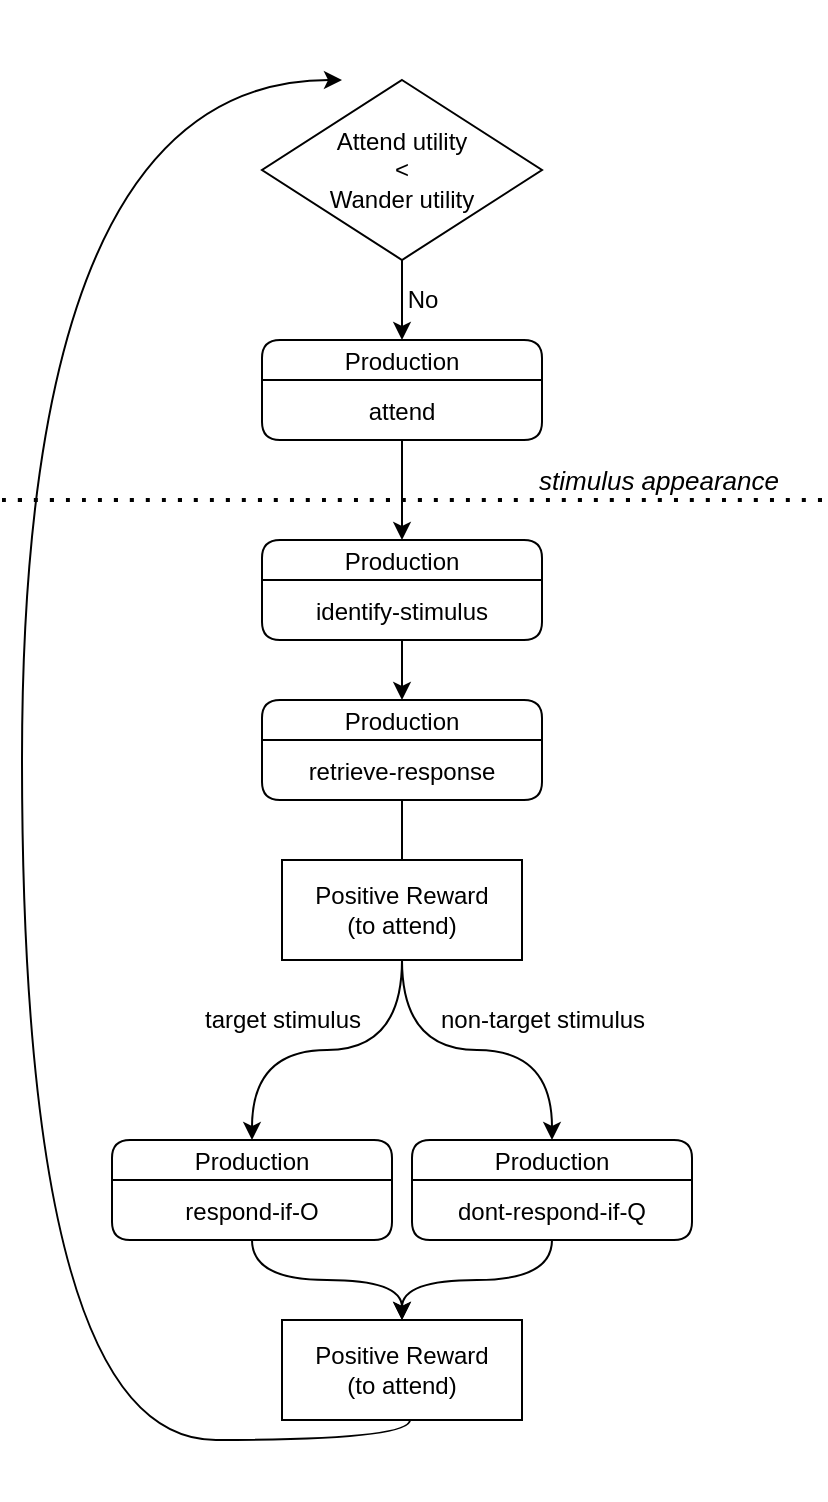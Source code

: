 <mxfile>
    <diagram id="C5RBs43oDa-KdzZeNtuy" name="Page-1">
        <mxGraphModel dx="1518" dy="747" grid="1" gridSize="10" guides="1" tooltips="1" connect="1" arrows="1" fold="1" page="0" pageScale="1" pageWidth="827" pageHeight="1169" background="none" math="0" shadow="0">
            <root>
                <mxCell id="WIyWlLk6GJQsqaUBKTNV-0"/>
                <mxCell id="WIyWlLk6GJQsqaUBKTNV-1" parent="WIyWlLk6GJQsqaUBKTNV-0"/>
                <mxCell id="0" value="" style="swimlane;fontSize=12;strokeColor=none;gradientColor=none;swimlaneFillColor=none;dashed=1;opacity=80;fillColor=none;swimlaneLine=0;" vertex="1" parent="WIyWlLk6GJQsqaUBKTNV-1">
                    <mxGeometry x="-50" y="50" width="400" height="750" as="geometry"/>
                </mxCell>
                <mxCell id="1" value="Production" style="swimlane;fontStyle=0;childLayout=stackLayout;horizontal=1;startSize=20;horizontalStack=0;resizeParent=1;resizeParentMax=0;resizeLast=0;collapsible=1;marginBottom=0;rounded=1;shadow=0;glass=0;fillColor=none;" vertex="1" parent="0">
                    <mxGeometry x="130" y="270" width="140" height="50" as="geometry"/>
                </mxCell>
                <mxCell id="2" value="identify-stimulus" style="text;strokeColor=none;fillColor=none;align=center;verticalAlign=middle;spacingLeft=4;spacingRight=4;overflow=hidden;points=[[0,0.5],[1,0.5]];portConstraint=eastwest;rotatable=0;rounded=1;shadow=0;glass=0;" vertex="1" parent="1">
                    <mxGeometry y="20" width="140" height="30" as="geometry"/>
                </mxCell>
                <mxCell id="3" value="Production" style="swimlane;fontStyle=0;childLayout=stackLayout;horizontal=1;startSize=20;horizontalStack=0;resizeParent=1;resizeParentMax=0;resizeLast=0;collapsible=1;marginBottom=0;rounded=1;shadow=0;glass=0;fillColor=none;" vertex="1" parent="0">
                    <mxGeometry x="130" y="350" width="140" height="50" as="geometry"/>
                </mxCell>
                <mxCell id="4" value="retrieve-response" style="text;strokeColor=none;fillColor=none;align=center;verticalAlign=middle;spacingLeft=4;spacingRight=4;overflow=hidden;points=[[0,0.5],[1,0.5]];portConstraint=eastwest;rotatable=0;rounded=1;shadow=0;glass=0;" vertex="1" parent="3">
                    <mxGeometry y="20" width="140" height="30" as="geometry"/>
                </mxCell>
                <mxCell id="5" value="Production" style="swimlane;fontStyle=0;childLayout=stackLayout;horizontal=1;startSize=20;horizontalStack=0;resizeParent=1;resizeParentMax=0;resizeLast=0;collapsible=1;marginBottom=0;rounded=1;shadow=0;glass=0;swimlaneFillColor=none;fillColor=none;" vertex="1" parent="0">
                    <mxGeometry x="55" y="570" width="140" height="50" as="geometry"/>
                </mxCell>
                <mxCell id="6" value="respond-if-O" style="text;strokeColor=none;fillColor=none;align=center;verticalAlign=middle;spacingLeft=4;spacingRight=4;overflow=hidden;points=[[0,0.5],[1,0.5]];portConstraint=eastwest;rotatable=0;rounded=1;shadow=0;glass=0;" vertex="1" parent="5">
                    <mxGeometry y="20" width="140" height="30" as="geometry"/>
                </mxCell>
                <mxCell id="7" value="Production" style="swimlane;fontStyle=0;childLayout=stackLayout;horizontal=1;startSize=20;horizontalStack=0;resizeParent=1;resizeParentMax=0;resizeLast=0;collapsible=1;marginBottom=0;rounded=1;shadow=0;glass=0;fillColor=none;" vertex="1" parent="0">
                    <mxGeometry x="205" y="570" width="140" height="50" as="geometry"/>
                </mxCell>
                <mxCell id="8" value="dont-respond-if-Q" style="text;strokeColor=none;fillColor=none;align=center;verticalAlign=middle;spacingLeft=4;spacingRight=4;overflow=hidden;points=[[0,0.5],[1,0.5]];portConstraint=eastwest;rotatable=0;rounded=1;shadow=0;glass=0;" vertex="1" parent="7">
                    <mxGeometry y="20" width="140" height="30" as="geometry"/>
                </mxCell>
                <mxCell id="9" value="Positive Reward&lt;br&gt;(to attend)" style="rounded=0;whiteSpace=wrap;html=1;fontSize=12;fillColor=none;" vertex="1" parent="0">
                    <mxGeometry x="140" y="660" width="120" height="50" as="geometry"/>
                </mxCell>
                <mxCell id="10" value="target stimulus" style="edgeStyle=orthogonalEdgeStyle;curved=1;rounded=0;orthogonalLoop=1;jettySize=auto;html=1;entryX=0.5;entryY=0;entryDx=0;entryDy=0;labelBackgroundColor=none;startArrow=none;fontSize=12;" edge="1" parent="0" source="16" target="5">
                    <mxGeometry x="0.273" y="-15" relative="1" as="geometry">
                        <mxPoint as="offset"/>
                        <mxPoint x="204.0" y="470" as="sourcePoint"/>
                    </mxGeometry>
                </mxCell>
                <mxCell id="11" value="&lt;div style=&quot;font-size: 12px;&quot;&gt;non-target stimulus&lt;/div&gt;" style="edgeStyle=orthogonalEdgeStyle;curved=1;rounded=0;orthogonalLoop=1;jettySize=auto;html=1;labelBackgroundColor=none;exitX=0.5;exitY=1;exitDx=0;exitDy=0;fontSize=12;" edge="1" parent="0" source="16" target="7">
                    <mxGeometry x="0.394" y="15" relative="1" as="geometry">
                        <mxPoint as="offset"/>
                        <mxPoint x="204.0" y="470" as="sourcePoint"/>
                    </mxGeometry>
                </mxCell>
                <mxCell id="12" style="edgeStyle=orthogonalEdgeStyle;curved=1;html=1;labelBackgroundColor=none;fontSize=12;endArrow=classic;endFill=1;" edge="1" parent="0" source="5" target="9">
                    <mxGeometry relative="1" as="geometry"/>
                </mxCell>
                <mxCell id="13" style="edgeStyle=orthogonalEdgeStyle;curved=1;html=1;labelBackgroundColor=none;fontSize=12;endArrow=classic;endFill=1;" edge="1" parent="0" source="7" target="9">
                    <mxGeometry relative="1" as="geometry"/>
                </mxCell>
                <mxCell id="14" value="" style="edgeStyle=orthogonalEdgeStyle;curved=1;rounded=0;orthogonalLoop=1;jettySize=auto;html=1;endArrow=classic;endFill=1;" edge="1" parent="0" source="1" target="3">
                    <mxGeometry relative="1" as="geometry">
                        <mxPoint x="204" y="240" as="sourcePoint"/>
                        <mxPoint x="204" y="340" as="targetPoint"/>
                    </mxGeometry>
                </mxCell>
                <mxCell id="15" style="edgeStyle=orthogonalEdgeStyle;curved=1;rounded=0;orthogonalLoop=1;jettySize=auto;html=1;startArrow=none;endArrow=none;endFill=0;entryX=0.5;entryY=0;entryDx=0;entryDy=0;" edge="1" parent="0" source="3" target="16">
                    <mxGeometry relative="1" as="geometry">
                        <mxPoint x="204.0" y="340" as="targetPoint"/>
                    </mxGeometry>
                </mxCell>
                <mxCell id="16" value="Positive Reward&lt;br&gt;(to attend)" style="rounded=0;whiteSpace=wrap;html=1;fontSize=12;fillColor=none;" vertex="1" parent="0">
                    <mxGeometry x="140" y="430" width="120" height="50" as="geometry"/>
                </mxCell>
                <mxCell id="17" value="Production" style="swimlane;fontStyle=0;childLayout=stackLayout;horizontal=1;startSize=20;horizontalStack=0;resizeParent=1;resizeParentMax=0;resizeLast=0;collapsible=1;marginBottom=0;rounded=1;shadow=0;glass=0;fillColor=none;" vertex="1" parent="0">
                    <mxGeometry x="130" y="170" width="140" height="50" as="geometry"/>
                </mxCell>
                <mxCell id="18" value="attend" style="text;strokeColor=none;fillColor=none;align=center;verticalAlign=middle;spacingLeft=4;spacingRight=4;overflow=hidden;points=[[0,0.5],[1,0.5]];portConstraint=eastwest;rotatable=0;rounded=1;shadow=0;glass=0;" vertex="1" parent="17">
                    <mxGeometry y="20" width="140" height="30" as="geometry"/>
                </mxCell>
                <mxCell id="19" style="edgeStyle=orthogonalEdgeStyle;curved=1;rounded=0;orthogonalLoop=1;jettySize=auto;html=1;entryX=0.5;entryY=0;entryDx=0;entryDy=0;" edge="1" parent="0" source="17" target="1">
                    <mxGeometry relative="1" as="geometry"/>
                </mxCell>
                <mxCell id="20" value="No" style="edgeStyle=none;html=1;entryX=0.5;entryY=0;entryDx=0;entryDy=0;fontSize=12;" edge="1" parent="0" source="21" target="17">
                    <mxGeometry y="10" relative="1" as="geometry">
                        <mxPoint as="offset"/>
                    </mxGeometry>
                </mxCell>
                <mxCell id="21" value="&lt;font style=&quot;font-size: 12px&quot;&gt;Attend utility&lt;br&gt;&amp;lt;&lt;br&gt;Wander utility&lt;br&gt;&lt;/font&gt;" style="rhombus;whiteSpace=wrap;html=1;fillColor=default;" vertex="1" parent="0">
                    <mxGeometry x="130" y="40" width="140" height="90" as="geometry"/>
                </mxCell>
                <mxCell id="22" style="edgeStyle=orthogonalEdgeStyle;curved=1;html=1;labelBackgroundColor=none;fontSize=12;endArrow=classic;endFill=1;" edge="1" parent="0" source="9">
                    <mxGeometry relative="1" as="geometry">
                        <mxPoint x="170" y="40" as="targetPoint"/>
                        <Array as="points">
                            <mxPoint x="204" y="720"/>
                            <mxPoint x="10" y="720"/>
                            <mxPoint x="10" y="40"/>
                        </Array>
                    </mxGeometry>
                </mxCell>
                <mxCell id="23" value="stimulus appearance" style="endArrow=none;dashed=1;html=1;dashPattern=1 3;strokeWidth=2;rounded=0;curved=1;fontStyle=2;spacingLeft=15;labelBackgroundColor=none;fontSize=13;" edge="1" parent="WIyWlLk6GJQsqaUBKTNV-1">
                    <mxGeometry x="0.561" y="10" width="50" height="50" relative="1" as="geometry">
                        <mxPoint x="-50" y="300" as="sourcePoint"/>
                        <mxPoint x="360" y="300" as="targetPoint"/>
                        <mxPoint as="offset"/>
                    </mxGeometry>
                </mxCell>
            </root>
        </mxGraphModel>
    </diagram>
</mxfile>